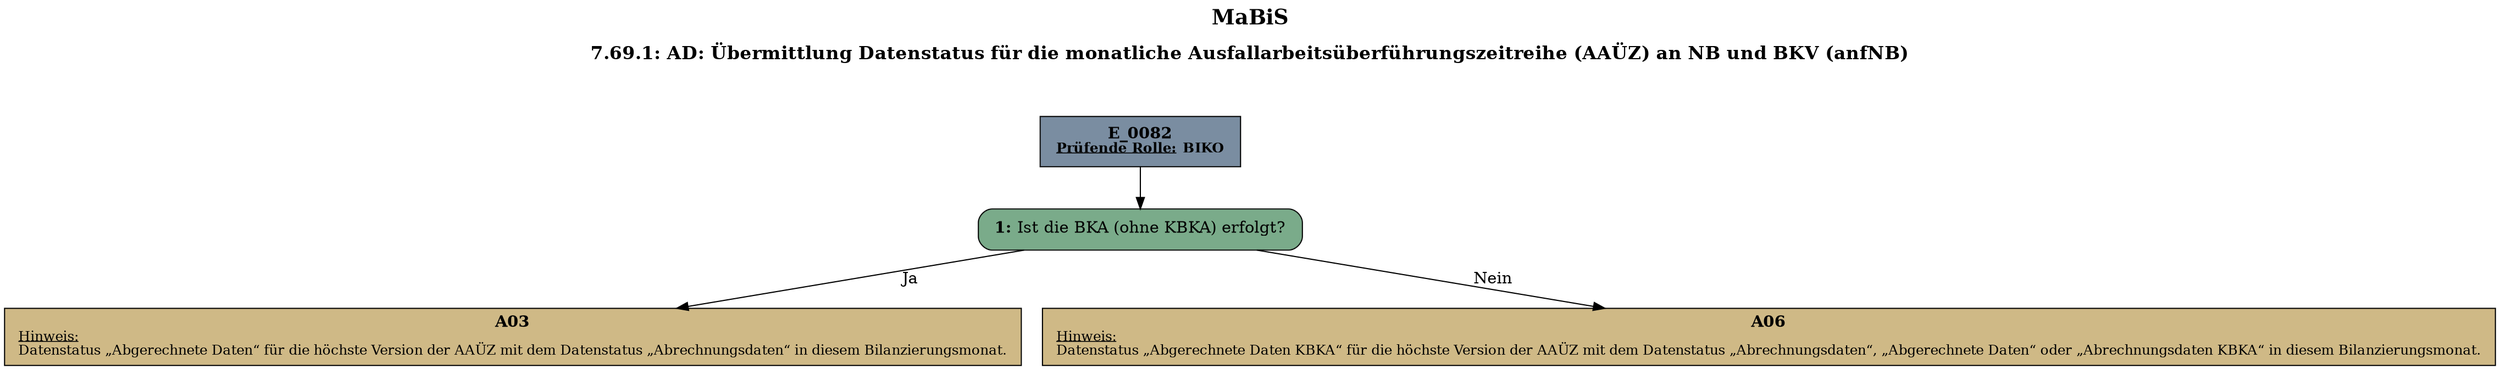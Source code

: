 digraph D {
    labelloc="t";
    label=<<B><FONT POINT-SIZE="18">MaBiS</FONT></B><BR/><BR/><B><FONT POINT-SIZE="16">7.69.1: AD: Übermittlung Datenstatus für die monatliche Ausfallarbeitsüberführungszeitreihe (AAÜZ) an NB und BKV (anfNB)</FONT></B><BR/><BR/><BR/><BR/>>;
    "Start" [margin="0.2,0.12", shape=box, style=filled, fillcolor="#7a8da1", label=<<B>E_0082</B><BR align="center"/><FONT point-size="12"><B><U>Prüfende Rolle:</U> BIKO</B></FONT><BR align="center"/>>];
    "1" [margin="0.2,0.12", shape=box, style="filled,rounded", fillcolor="#7aab8a", label=<<B>1: </B>Ist die BKA (ohne KBKA) erfolgt?<BR align="left"/>>];
    "A03" [margin="0.17,0.08", shape=box, style=filled, fillcolor="#cfb986", label=<<B>A03</B><BR align="center"/><FONT point-size="12"><U>Hinweis:</U><BR align="left"/>Datenstatus „Abgerechnete Daten“ für die höchste Version der AAÜZ mit dem Datenstatus „Abrechnungsdaten“ in diesem Bilanzierungsmonat.<BR align="left"/></FONT>>];
    "A06" [margin="0.17,0.08", shape=box, style=filled, fillcolor="#cfb986", label=<<B>A06</B><BR align="center"/><FONT point-size="12"><U>Hinweis:</U><BR align="left"/>Datenstatus „Abgerechnete Daten KBKA“ für die höchste Version der AAÜZ mit dem Datenstatus „Abrechnungsdaten“, „Abgerechnete Daten“ oder „Abrechnungsdaten KBKA“ in diesem Bilanzierungsmonat.<BR align="left"/></FONT>>];

    "Start" -> "1";
    "1" -> "A03" [label="Ja"];
    "1" -> "A06" [label="Nein"];

    bgcolor="transparent";
}